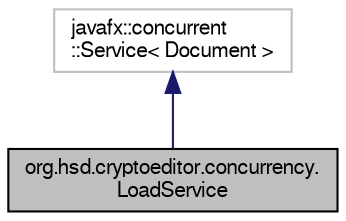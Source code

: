 digraph "org.hsd.cryptoeditor.concurrency.LoadService"
{
  bgcolor="transparent";
  edge [fontname="FreeSans",fontsize="10",labelfontname="FreeSans",labelfontsize="10"];
  node [fontname="FreeSans",fontsize="10",shape=record];
  Node1 [label="org.hsd.cryptoeditor.concurrency.\lLoadService",height=0.2,width=0.4,color="black", fillcolor="grey75", style="filled" fontcolor="black"];
  Node2 -> Node1 [dir="back",color="midnightblue",fontsize="10",style="solid",fontname="FreeSans"];
  Node2 [label="javafx::concurrent\l::Service\< Document \>",height=0.2,width=0.4,color="grey75"];
}
